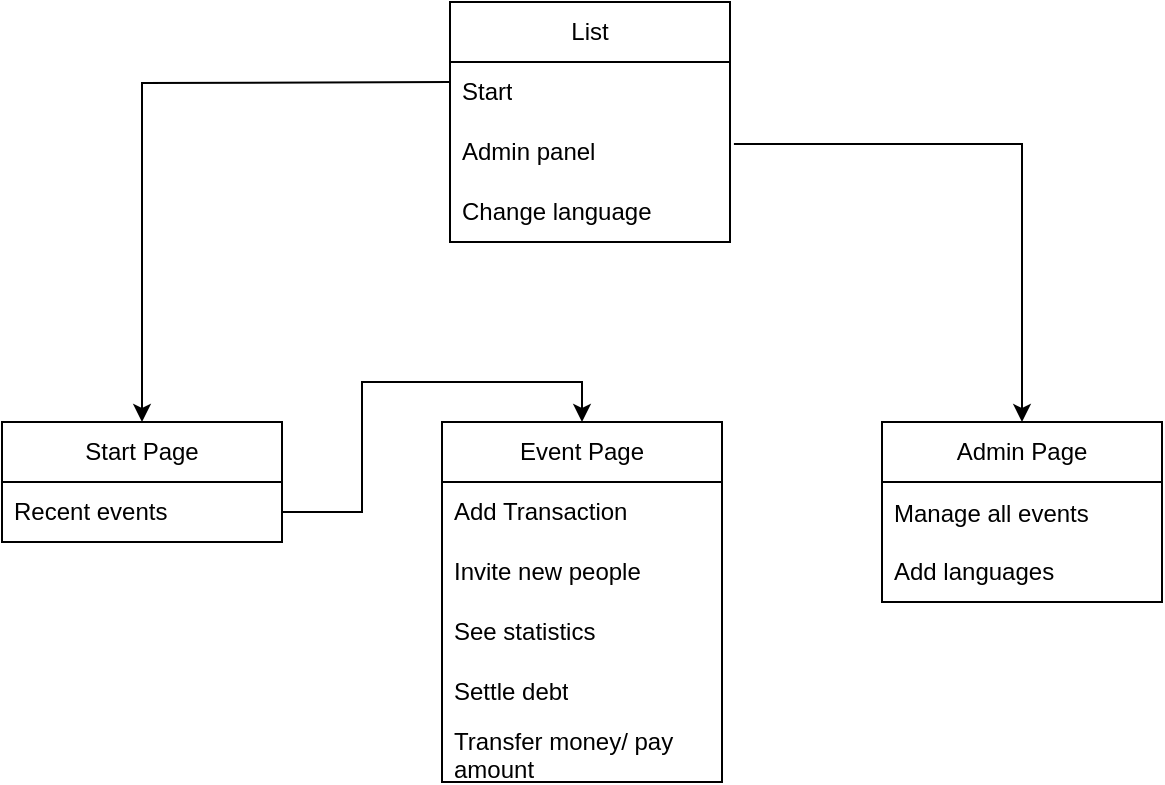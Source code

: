 <mxfile version="23.1.5" type="device" pages="2">
  <diagram name="User Flow" id="OuJz1iiXLApKcVHdeIa3">
    <mxGraphModel dx="1434" dy="754" grid="1" gridSize="10" guides="1" tooltips="1" connect="1" arrows="1" fold="1" page="1" pageScale="1" pageWidth="827" pageHeight="1169" math="0" shadow="0">
      <root>
        <mxCell id="0" />
        <mxCell id="1" parent="0" />
        <mxCell id="5Mx397aZWc1QPqTU8jfA-4" value="Event Page" style="swimlane;fontStyle=0;childLayout=stackLayout;horizontal=1;startSize=30;horizontalStack=0;resizeParent=1;resizeParentMax=0;resizeLast=0;collapsible=1;marginBottom=0;whiteSpace=wrap;html=1;" parent="1" vertex="1">
          <mxGeometry x="340" y="330" width="140" height="180" as="geometry" />
        </mxCell>
        <mxCell id="5Mx397aZWc1QPqTU8jfA-6" value="Add Transaction" style="text;strokeColor=none;fillColor=none;align=left;verticalAlign=middle;spacingLeft=4;spacingRight=4;overflow=hidden;points=[[0,0.5],[1,0.5]];portConstraint=eastwest;rotatable=0;whiteSpace=wrap;html=1;" parent="5Mx397aZWc1QPqTU8jfA-4" vertex="1">
          <mxGeometry y="30" width="140" height="30" as="geometry" />
        </mxCell>
        <mxCell id="5Mx397aZWc1QPqTU8jfA-7" value="Invite new people" style="text;strokeColor=none;fillColor=none;align=left;verticalAlign=middle;spacingLeft=4;spacingRight=4;overflow=hidden;points=[[0,0.5],[1,0.5]];portConstraint=eastwest;rotatable=0;whiteSpace=wrap;html=1;" parent="5Mx397aZWc1QPqTU8jfA-4" vertex="1">
          <mxGeometry y="60" width="140" height="30" as="geometry" />
        </mxCell>
        <mxCell id="5Mx397aZWc1QPqTU8jfA-18" value="See statistics" style="text;strokeColor=none;fillColor=none;align=left;verticalAlign=middle;spacingLeft=4;spacingRight=4;overflow=hidden;points=[[0,0.5],[1,0.5]];portConstraint=eastwest;rotatable=0;whiteSpace=wrap;html=1;" parent="5Mx397aZWc1QPqTU8jfA-4" vertex="1">
          <mxGeometry y="90" width="140" height="30" as="geometry" />
        </mxCell>
        <mxCell id="Cm6WgAfsvTQp3CAjRgAj-1" value="Settle debt" style="text;strokeColor=none;fillColor=none;align=left;verticalAlign=middle;spacingLeft=4;spacingRight=4;overflow=hidden;points=[[0,0.5],[1,0.5]];portConstraint=eastwest;rotatable=0;whiteSpace=wrap;html=1;" vertex="1" parent="5Mx397aZWc1QPqTU8jfA-4">
          <mxGeometry y="120" width="140" height="30" as="geometry" />
        </mxCell>
        <mxCell id="Cm6WgAfsvTQp3CAjRgAj-2" value="Transfer money/ pay amount" style="text;strokeColor=none;fillColor=none;align=left;verticalAlign=middle;spacingLeft=4;spacingRight=4;overflow=hidden;points=[[0,0.5],[1,0.5]];portConstraint=eastwest;rotatable=0;whiteSpace=wrap;html=1;" vertex="1" parent="5Mx397aZWc1QPqTU8jfA-4">
          <mxGeometry y="150" width="140" height="30" as="geometry" />
        </mxCell>
        <mxCell id="5Mx397aZWc1QPqTU8jfA-8" value="Start Page" style="swimlane;fontStyle=0;childLayout=stackLayout;horizontal=1;startSize=30;horizontalStack=0;resizeParent=1;resizeParentMax=0;resizeLast=0;collapsible=1;marginBottom=0;whiteSpace=wrap;html=1;" parent="1" vertex="1">
          <mxGeometry x="120" y="330" width="140" height="60" as="geometry" />
        </mxCell>
        <mxCell id="5Mx397aZWc1QPqTU8jfA-9" value="&lt;div&gt;Recent events&lt;/div&gt;" style="text;strokeColor=none;fillColor=none;align=left;verticalAlign=middle;spacingLeft=4;spacingRight=4;overflow=hidden;points=[[0,0.5],[1,0.5]];portConstraint=eastwest;rotatable=0;whiteSpace=wrap;html=1;" parent="5Mx397aZWc1QPqTU8jfA-8" vertex="1">
          <mxGeometry y="30" width="140" height="30" as="geometry" />
        </mxCell>
        <mxCell id="5Mx397aZWc1QPqTU8jfA-12" value="Admin Page" style="swimlane;fontStyle=0;childLayout=stackLayout;horizontal=1;startSize=30;horizontalStack=0;resizeParent=1;resizeParentMax=0;resizeLast=0;collapsible=1;marginBottom=0;whiteSpace=wrap;html=1;" parent="1" vertex="1">
          <mxGeometry x="560" y="330" width="140" height="90" as="geometry" />
        </mxCell>
        <mxCell id="5Mx397aZWc1QPqTU8jfA-13" value="&lt;div&gt;Manage all events&lt;/div&gt;&lt;div&gt;&lt;br&gt;&lt;/div&gt;&lt;div&gt;Add languages&lt;/div&gt;" style="text;strokeColor=none;fillColor=none;align=left;verticalAlign=middle;spacingLeft=4;spacingRight=4;overflow=hidden;points=[[0,0.5],[1,0.5]];portConstraint=eastwest;rotatable=0;whiteSpace=wrap;html=1;" parent="5Mx397aZWc1QPqTU8jfA-12" vertex="1">
          <mxGeometry y="30" width="140" height="60" as="geometry" />
        </mxCell>
        <mxCell id="5Mx397aZWc1QPqTU8jfA-16" style="edgeStyle=orthogonalEdgeStyle;rounded=0;orthogonalLoop=1;jettySize=auto;html=1;entryX=0.5;entryY=0;entryDx=0;entryDy=0;" parent="1" source="5Mx397aZWc1QPqTU8jfA-9" target="5Mx397aZWc1QPqTU8jfA-4" edge="1">
          <mxGeometry relative="1" as="geometry" />
        </mxCell>
        <mxCell id="5Mx397aZWc1QPqTU8jfA-17" style="edgeStyle=orthogonalEdgeStyle;rounded=0;orthogonalLoop=1;jettySize=auto;html=1;entryX=0.5;entryY=0;entryDx=0;entryDy=0;exitX=1.014;exitY=0.367;exitDx=0;exitDy=0;exitPerimeter=0;" parent="1" source="wJP7qaCvmhL-WO1T9z87-10" target="5Mx397aZWc1QPqTU8jfA-12" edge="1">
          <mxGeometry relative="1" as="geometry">
            <mxPoint x="480" y="375" as="sourcePoint" />
          </mxGeometry>
        </mxCell>
        <mxCell id="5Mx397aZWc1QPqTU8jfA-23" style="edgeStyle=orthogonalEdgeStyle;rounded=0;orthogonalLoop=1;jettySize=auto;html=1;" parent="1" target="5Mx397aZWc1QPqTU8jfA-8" edge="1">
          <mxGeometry relative="1" as="geometry">
            <mxPoint x="344" y="160.029" as="sourcePoint" />
          </mxGeometry>
        </mxCell>
        <mxCell id="wJP7qaCvmhL-WO1T9z87-8" value="List" style="swimlane;fontStyle=0;childLayout=stackLayout;horizontal=1;startSize=30;horizontalStack=0;resizeParent=1;resizeParentMax=0;resizeLast=0;collapsible=1;marginBottom=0;whiteSpace=wrap;html=1;" parent="1" vertex="1">
          <mxGeometry x="344" y="120" width="140" height="120" as="geometry" />
        </mxCell>
        <mxCell id="wJP7qaCvmhL-WO1T9z87-9" value="&lt;div&gt;Start&lt;/div&gt;" style="text;strokeColor=none;fillColor=none;align=left;verticalAlign=middle;spacingLeft=4;spacingRight=4;overflow=hidden;points=[[0,0.5],[1,0.5]];portConstraint=eastwest;rotatable=0;whiteSpace=wrap;html=1;" parent="wJP7qaCvmhL-WO1T9z87-8" vertex="1">
          <mxGeometry y="30" width="140" height="30" as="geometry" />
        </mxCell>
        <mxCell id="wJP7qaCvmhL-WO1T9z87-10" value="&lt;div&gt;Admin panel&lt;/div&gt;" style="text;strokeColor=none;fillColor=none;align=left;verticalAlign=middle;spacingLeft=4;spacingRight=4;overflow=hidden;points=[[0,0.5],[1,0.5]];portConstraint=eastwest;rotatable=0;whiteSpace=wrap;html=1;" parent="wJP7qaCvmhL-WO1T9z87-8" vertex="1">
          <mxGeometry y="60" width="140" height="30" as="geometry" />
        </mxCell>
        <mxCell id="wJP7qaCvmhL-WO1T9z87-11" value="&lt;div&gt;Change language&lt;/div&gt;" style="text;strokeColor=none;fillColor=none;align=left;verticalAlign=middle;spacingLeft=4;spacingRight=4;overflow=hidden;points=[[0,0.5],[1,0.5]];portConstraint=eastwest;rotatable=0;whiteSpace=wrap;html=1;" parent="wJP7qaCvmhL-WO1T9z87-8" vertex="1">
          <mxGeometry y="90" width="140" height="30" as="geometry" />
        </mxCell>
      </root>
    </mxGraphModel>
  </diagram>
  <diagram id="bvZJxbsnLi4rSZf508KV" name="Data Base">
    <mxGraphModel dx="1434" dy="754" grid="1" gridSize="10" guides="1" tooltips="1" connect="1" arrows="1" fold="1" page="1" pageScale="1" pageWidth="827" pageHeight="1169" math="0" shadow="0">
      <root>
        <mxCell id="0" />
        <mxCell id="1" parent="0" />
        <mxCell id="xlLBs4-8PH8rVzRPdksW-3" value="Transaction" style="swimlane;fontStyle=0;childLayout=stackLayout;horizontal=1;startSize=30;horizontalStack=0;resizeParent=1;resizeParentMax=0;resizeLast=0;collapsible=1;marginBottom=0;whiteSpace=wrap;html=1;" parent="1" vertex="1">
          <mxGeometry x="250" y="280" width="140" height="240" as="geometry" />
        </mxCell>
        <mxCell id="xlLBs4-8PH8rVzRPdksW-4" value="(FK) eventID" style="text;strokeColor=none;fillColor=none;align=left;verticalAlign=middle;spacingLeft=4;spacingRight=4;overflow=hidden;points=[[0,0.5],[1,0.5]];portConstraint=eastwest;rotatable=0;whiteSpace=wrap;html=1;" parent="xlLBs4-8PH8rVzRPdksW-3" vertex="1">
          <mxGeometry y="30" width="140" height="30" as="geometry" />
        </mxCell>
        <mxCell id="xlLBs4-8PH8rVzRPdksW-24" value="(PK) transactionID" style="text;strokeColor=none;fillColor=none;align=left;verticalAlign=middle;spacingLeft=4;spacingRight=4;overflow=hidden;points=[[0,0.5],[1,0.5]];portConstraint=eastwest;rotatable=0;whiteSpace=wrap;html=1;" parent="xlLBs4-8PH8rVzRPdksW-3" vertex="1">
          <mxGeometry y="60" width="140" height="30" as="geometry" />
        </mxCell>
        <mxCell id="xlLBs4-8PH8rVzRPdksW-5" value="(FK) Author" style="text;strokeColor=none;fillColor=none;align=left;verticalAlign=middle;spacingLeft=4;spacingRight=4;overflow=hidden;points=[[0,0.5],[1,0.5]];portConstraint=eastwest;rotatable=0;whiteSpace=wrap;html=1;" parent="xlLBs4-8PH8rVzRPdksW-3" vertex="1">
          <mxGeometry y="90" width="140" height="30" as="geometry" />
        </mxCell>
        <mxCell id="xlLBs4-8PH8rVzRPdksW-7" value="Date" style="text;strokeColor=none;fillColor=none;align=left;verticalAlign=middle;spacingLeft=4;spacingRight=4;overflow=hidden;points=[[0,0.5],[1,0.5]];portConstraint=eastwest;rotatable=0;whiteSpace=wrap;html=1;" parent="xlLBs4-8PH8rVzRPdksW-3" vertex="1">
          <mxGeometry y="120" width="140" height="30" as="geometry" />
        </mxCell>
        <mxCell id="xlLBs4-8PH8rVzRPdksW-8" value="Currency" style="text;strokeColor=none;fillColor=none;align=left;verticalAlign=middle;spacingLeft=4;spacingRight=4;overflow=hidden;points=[[0,0.5],[1,0.5]];portConstraint=eastwest;rotatable=0;whiteSpace=wrap;html=1;" parent="xlLBs4-8PH8rVzRPdksW-3" vertex="1">
          <mxGeometry y="150" width="140" height="30" as="geometry" />
        </mxCell>
        <mxCell id="xlLBs4-8PH8rVzRPdksW-9" value="Amount" style="text;strokeColor=none;fillColor=none;align=left;verticalAlign=middle;spacingLeft=4;spacingRight=4;overflow=hidden;points=[[0,0.5],[1,0.5]];portConstraint=eastwest;rotatable=0;whiteSpace=wrap;html=1;" parent="xlLBs4-8PH8rVzRPdksW-3" vertex="1">
          <mxGeometry y="180" width="140" height="30" as="geometry" />
        </mxCell>
        <mxCell id="xlLBs4-8PH8rVzRPdksW-10" value="Tags" style="text;strokeColor=none;fillColor=none;align=left;verticalAlign=middle;spacingLeft=4;spacingRight=4;overflow=hidden;points=[[0,0.5],[1,0.5]];portConstraint=eastwest;rotatable=0;whiteSpace=wrap;html=1;" parent="xlLBs4-8PH8rVzRPdksW-3" vertex="1">
          <mxGeometry y="210" width="140" height="30" as="geometry" />
        </mxCell>
        <mxCell id="xlLBs4-8PH8rVzRPdksW-11" value="Participant" style="swimlane;fontStyle=0;childLayout=stackLayout;horizontal=1;startSize=30;horizontalStack=0;resizeParent=1;resizeParentMax=0;resizeLast=0;collapsible=1;marginBottom=0;whiteSpace=wrap;html=1;" parent="1" vertex="1">
          <mxGeometry x="670" y="280" width="140" height="180" as="geometry" />
        </mxCell>
        <mxCell id="xlLBs4-8PH8rVzRPdksW-25" value="(FK) eventID" style="text;strokeColor=none;fillColor=none;align=left;verticalAlign=middle;spacingLeft=4;spacingRight=4;overflow=hidden;points=[[0,0.5],[1,0.5]];portConstraint=eastwest;rotatable=0;whiteSpace=wrap;html=1;" parent="xlLBs4-8PH8rVzRPdksW-11" vertex="1">
          <mxGeometry y="30" width="140" height="30" as="geometry" />
        </mxCell>
        <mxCell id="xlLBs4-8PH8rVzRPdksW-12" value="(PK) userID" style="text;strokeColor=none;fillColor=none;align=left;verticalAlign=middle;spacingLeft=4;spacingRight=4;overflow=hidden;points=[[0,0.5],[1,0.5]];portConstraint=eastwest;rotatable=0;whiteSpace=wrap;html=1;" parent="xlLBs4-8PH8rVzRPdksW-11" vertex="1">
          <mxGeometry y="60" width="140" height="30" as="geometry" />
        </mxCell>
        <mxCell id="xlLBs4-8PH8rVzRPdksW-27" value="Name" style="text;strokeColor=none;fillColor=none;align=left;verticalAlign=middle;spacingLeft=4;spacingRight=4;overflow=hidden;points=[[0,0.5],[1,0.5]];portConstraint=eastwest;rotatable=0;whiteSpace=wrap;html=1;" parent="xlLBs4-8PH8rVzRPdksW-11" vertex="1">
          <mxGeometry y="90" width="140" height="30" as="geometry" />
        </mxCell>
        <mxCell id="xlLBs4-8PH8rVzRPdksW-13" value="Email" style="text;strokeColor=none;fillColor=none;align=left;verticalAlign=middle;spacingLeft=4;spacingRight=4;overflow=hidden;points=[[0,0.5],[1,0.5]];portConstraint=eastwest;rotatable=0;whiteSpace=wrap;html=1;" parent="xlLBs4-8PH8rVzRPdksW-11" vertex="1">
          <mxGeometry y="120" width="140" height="30" as="geometry" />
        </mxCell>
        <mxCell id="xlLBs4-8PH8rVzRPdksW-14" value="IBAN" style="text;strokeColor=none;fillColor=none;align=left;verticalAlign=middle;spacingLeft=4;spacingRight=4;overflow=hidden;points=[[0,0.5],[1,0.5]];portConstraint=eastwest;rotatable=0;whiteSpace=wrap;html=1;" parent="xlLBs4-8PH8rVzRPdksW-11" vertex="1">
          <mxGeometry y="150" width="140" height="30" as="geometry" />
        </mxCell>
        <mxCell id="xlLBs4-8PH8rVzRPdksW-18" value="Event" style="swimlane;fontStyle=0;childLayout=stackLayout;horizontal=1;startSize=30;horizontalStack=0;resizeParent=1;resizeParentMax=0;resizeLast=0;collapsible=1;marginBottom=0;whiteSpace=wrap;html=1;" parent="1" vertex="1">
          <mxGeometry x="40" y="280" width="140" height="120" as="geometry" />
        </mxCell>
        <mxCell id="xlLBs4-8PH8rVzRPdksW-19" value="(PK) eventID" style="text;strokeColor=none;fillColor=none;align=left;verticalAlign=middle;spacingLeft=4;spacingRight=4;overflow=hidden;points=[[0,0.5],[1,0.5]];portConstraint=eastwest;rotatable=0;whiteSpace=wrap;html=1;" parent="xlLBs4-8PH8rVzRPdksW-18" vertex="1">
          <mxGeometry y="30" width="140" height="30" as="geometry" />
        </mxCell>
        <mxCell id="xlLBs4-8PH8rVzRPdksW-28" value="Name" style="text;strokeColor=none;fillColor=none;align=left;verticalAlign=middle;spacingLeft=4;spacingRight=4;overflow=hidden;points=[[0,0.5],[1,0.5]];portConstraint=eastwest;rotatable=0;whiteSpace=wrap;html=1;" parent="xlLBs4-8PH8rVzRPdksW-18" vertex="1">
          <mxGeometry y="60" width="140" height="30" as="geometry" />
        </mxCell>
        <mxCell id="xlLBs4-8PH8rVzRPdksW-20" value="Tags" style="text;strokeColor=none;fillColor=none;align=left;verticalAlign=middle;spacingLeft=4;spacingRight=4;overflow=hidden;points=[[0,0.5],[1,0.5]];portConstraint=eastwest;rotatable=0;whiteSpace=wrap;html=1;" parent="xlLBs4-8PH8rVzRPdksW-18" vertex="1">
          <mxGeometry y="90" width="140" height="30" as="geometry" />
        </mxCell>
        <mxCell id="7g91KI__vHyL4RLglRxx-2" value="transactionParticipant" style="swimlane;fontStyle=0;childLayout=stackLayout;horizontal=1;startSize=30;horizontalStack=0;resizeParent=1;resizeParentMax=0;resizeLast=0;collapsible=1;marginBottom=0;whiteSpace=wrap;html=1;" vertex="1" parent="1">
          <mxGeometry x="460" y="380" width="140" height="120" as="geometry" />
        </mxCell>
        <mxCell id="7g91KI__vHyL4RLglRxx-3" value="(PK) transactionID" style="text;strokeColor=none;fillColor=none;align=left;verticalAlign=middle;spacingLeft=4;spacingRight=4;overflow=hidden;points=[[0,0.5],[1,0.5]];portConstraint=eastwest;rotatable=0;whiteSpace=wrap;html=1;" vertex="1" parent="7g91KI__vHyL4RLglRxx-2">
          <mxGeometry y="30" width="140" height="30" as="geometry" />
        </mxCell>
        <mxCell id="7g91KI__vHyL4RLglRxx-8" value="(PK) userID" style="text;strokeColor=none;fillColor=none;align=left;verticalAlign=middle;spacingLeft=4;spacingRight=4;overflow=hidden;points=[[0,0.5],[1,0.5]];portConstraint=eastwest;rotatable=0;whiteSpace=wrap;html=1;" vertex="1" parent="7g91KI__vHyL4RLglRxx-2">
          <mxGeometry y="60" width="140" height="30" as="geometry" />
        </mxCell>
        <mxCell id="7g91KI__vHyL4RLglRxx-6" value="(OPTIONAL) amount" style="text;strokeColor=none;fillColor=none;align=left;verticalAlign=middle;spacingLeft=4;spacingRight=4;overflow=hidden;points=[[0,0.5],[1,0.5]];portConstraint=eastwest;rotatable=0;whiteSpace=wrap;html=1;" vertex="1" parent="7g91KI__vHyL4RLglRxx-2">
          <mxGeometry y="90" width="140" height="30" as="geometry" />
        </mxCell>
        <mxCell id="7g91KI__vHyL4RLglRxx-16" style="edgeStyle=orthogonalEdgeStyle;rounded=0;orthogonalLoop=1;jettySize=auto;html=1;" edge="1" parent="1" source="xlLBs4-8PH8rVzRPdksW-4" target="xlLBs4-8PH8rVzRPdksW-19">
          <mxGeometry relative="1" as="geometry" />
        </mxCell>
        <mxCell id="7g91KI__vHyL4RLglRxx-17" style="edgeStyle=orthogonalEdgeStyle;rounded=0;orthogonalLoop=1;jettySize=auto;html=1;" edge="1" parent="1" source="xlLBs4-8PH8rVzRPdksW-25" target="xlLBs4-8PH8rVzRPdksW-19">
          <mxGeometry relative="1" as="geometry">
            <Array as="points">
              <mxPoint x="640" y="325" />
              <mxPoint x="640" y="230" />
              <mxPoint x="220" y="230" />
              <mxPoint x="220" y="325" />
            </Array>
          </mxGeometry>
        </mxCell>
        <mxCell id="7g91KI__vHyL4RLglRxx-18" style="edgeStyle=orthogonalEdgeStyle;rounded=0;orthogonalLoop=1;jettySize=auto;html=1;" edge="1" parent="1" source="xlLBs4-8PH8rVzRPdksW-24" target="7g91KI__vHyL4RLglRxx-3">
          <mxGeometry relative="1" as="geometry" />
        </mxCell>
        <mxCell id="7g91KI__vHyL4RLglRxx-19" style="edgeStyle=orthogonalEdgeStyle;rounded=0;orthogonalLoop=1;jettySize=auto;html=1;" edge="1" parent="1" source="xlLBs4-8PH8rVzRPdksW-12" target="7g91KI__vHyL4RLglRxx-8">
          <mxGeometry relative="1" as="geometry" />
        </mxCell>
        <mxCell id="7g91KI__vHyL4RLglRxx-20" style="edgeStyle=orthogonalEdgeStyle;rounded=0;orthogonalLoop=1;jettySize=auto;html=1;entryX=0;entryY=0.5;entryDx=0;entryDy=0;" edge="1" parent="1" source="7g91KI__vHyL4RLglRxx-8" target="xlLBs4-8PH8rVzRPdksW-12">
          <mxGeometry relative="1" as="geometry" />
        </mxCell>
        <mxCell id="7g91KI__vHyL4RLglRxx-21" style="edgeStyle=orthogonalEdgeStyle;rounded=0;orthogonalLoop=1;jettySize=auto;html=1;entryX=0;entryY=0.5;entryDx=0;entryDy=0;" edge="1" parent="1" source="xlLBs4-8PH8rVzRPdksW-5" target="xlLBs4-8PH8rVzRPdksW-12">
          <mxGeometry relative="1" as="geometry">
            <Array as="points">
              <mxPoint x="440" y="385" />
              <mxPoint x="440" y="355" />
            </Array>
          </mxGeometry>
        </mxCell>
      </root>
    </mxGraphModel>
  </diagram>
</mxfile>
